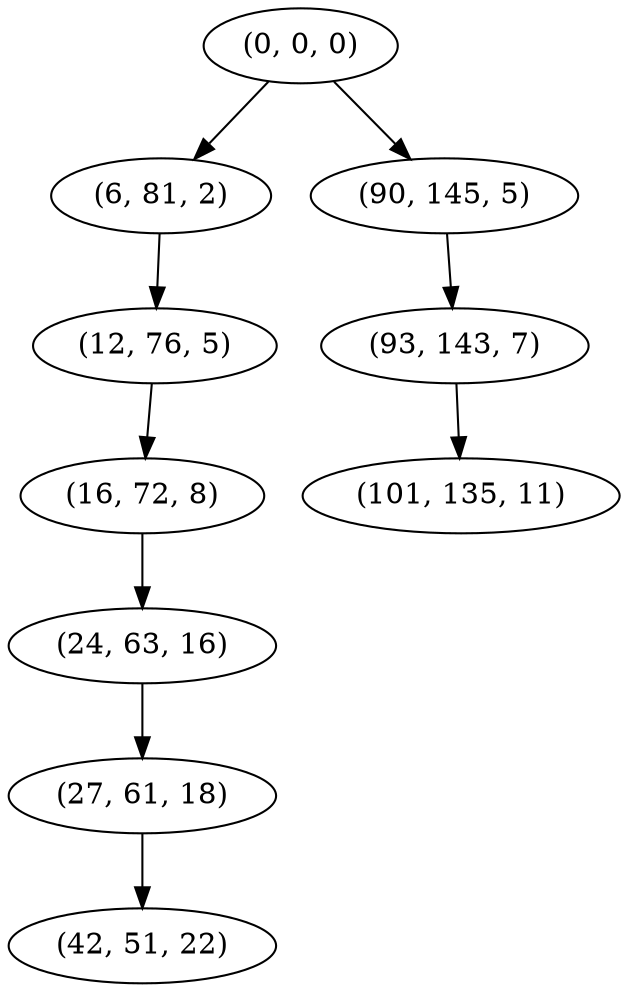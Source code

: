 digraph tree {
    "(0, 0, 0)";
    "(6, 81, 2)";
    "(12, 76, 5)";
    "(16, 72, 8)";
    "(24, 63, 16)";
    "(27, 61, 18)";
    "(42, 51, 22)";
    "(90, 145, 5)";
    "(93, 143, 7)";
    "(101, 135, 11)";
    "(0, 0, 0)" -> "(6, 81, 2)";
    "(0, 0, 0)" -> "(90, 145, 5)";
    "(6, 81, 2)" -> "(12, 76, 5)";
    "(12, 76, 5)" -> "(16, 72, 8)";
    "(16, 72, 8)" -> "(24, 63, 16)";
    "(24, 63, 16)" -> "(27, 61, 18)";
    "(27, 61, 18)" -> "(42, 51, 22)";
    "(90, 145, 5)" -> "(93, 143, 7)";
    "(93, 143, 7)" -> "(101, 135, 11)";
}
